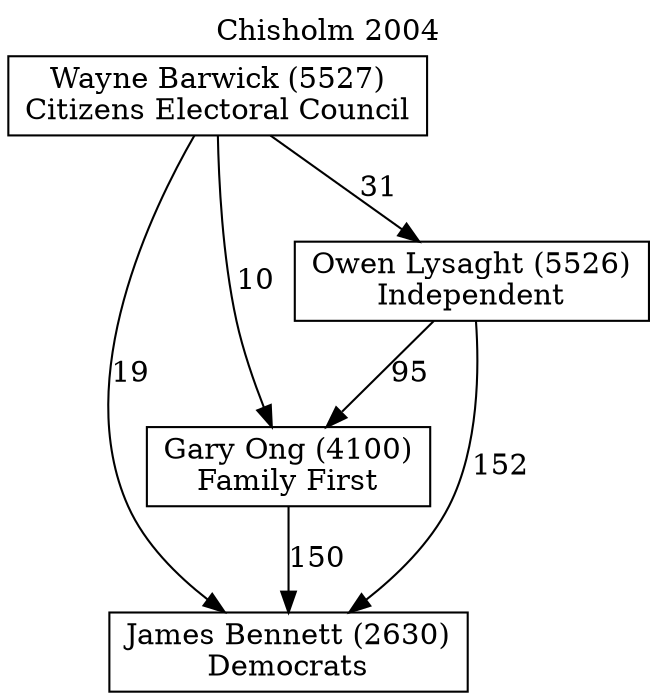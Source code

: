 // House preference flow
digraph "James Bennett (2630)_Chisholm_2004" {
	graph [label="Chisholm 2004" labelloc=t mclimit=10]
	node [shape=box]
	"James Bennett (2630)" [label="James Bennett (2630)
Democrats"]
	"Gary Ong (4100)" [label="Gary Ong (4100)
Family First"]
	"Owen Lysaght (5526)" [label="Owen Lysaght (5526)
Independent"]
	"Wayne Barwick (5527)" [label="Wayne Barwick (5527)
Citizens Electoral Council"]
	"Gary Ong (4100)" -> "James Bennett (2630)" [label=150]
	"Owen Lysaght (5526)" -> "Gary Ong (4100)" [label=95]
	"Wayne Barwick (5527)" -> "Owen Lysaght (5526)" [label=31]
	"Owen Lysaght (5526)" -> "James Bennett (2630)" [label=152]
	"Wayne Barwick (5527)" -> "James Bennett (2630)" [label=19]
	"Wayne Barwick (5527)" -> "Gary Ong (4100)" [label=10]
}
